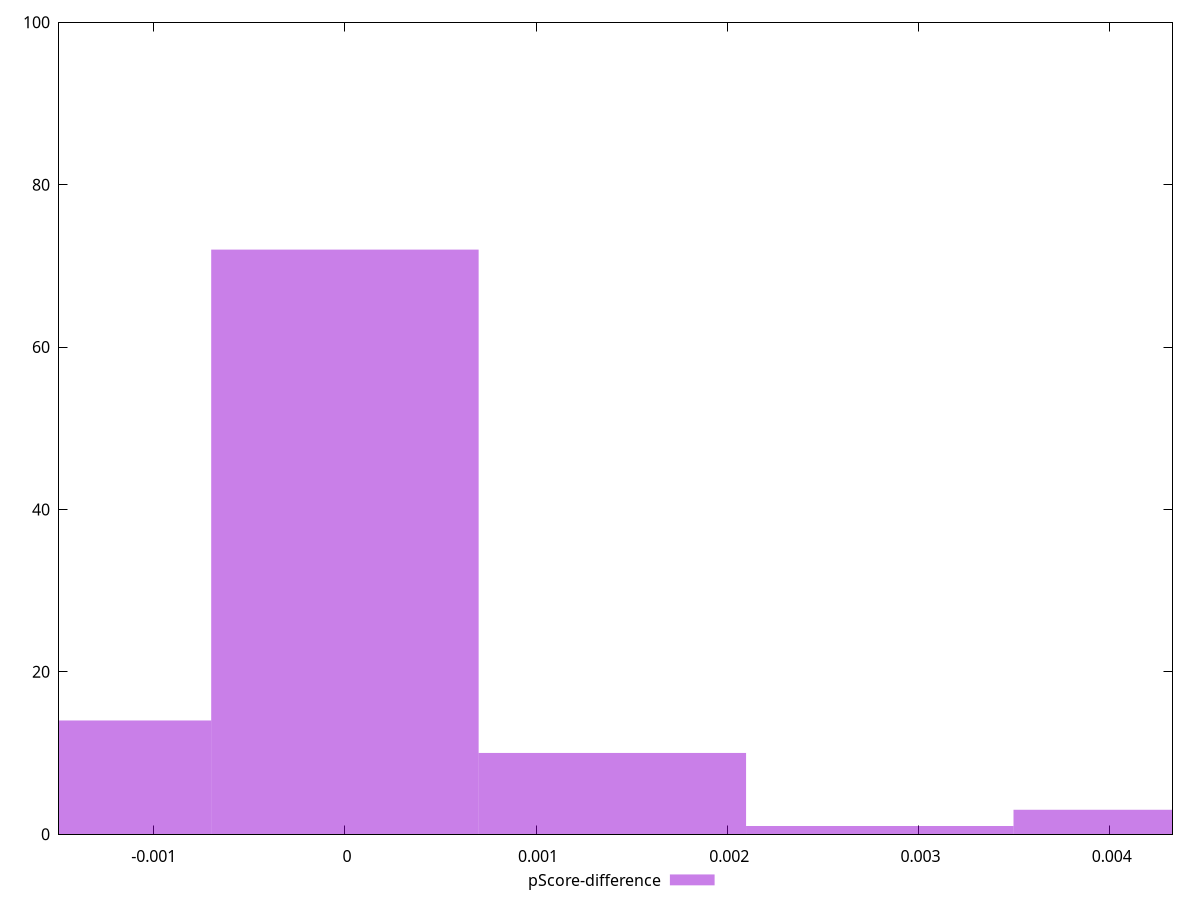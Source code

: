 reset

$pScoreDifference <<EOF
0 72
0.0027974890589018467 1
-0.0013987445294509234 14
0.0013987445294509234 10
0.00419623358835277 3
EOF

set key outside below
set boxwidth 0.0013987445294509234
set xrange [-0.001495372754259863:0.00432840218480913]
set yrange [0:100]
set trange [0:100]
set style fill transparent solid 0.5 noborder
set terminal svg size 640, 490 enhanced background rgb 'white'
set output "reprap/cumulative-layout-shift/samples/pages+cached+noexternal+nomedia/pScore-difference/histogram.svg"

plot $pScoreDifference title "pScore-difference" with boxes

reset
